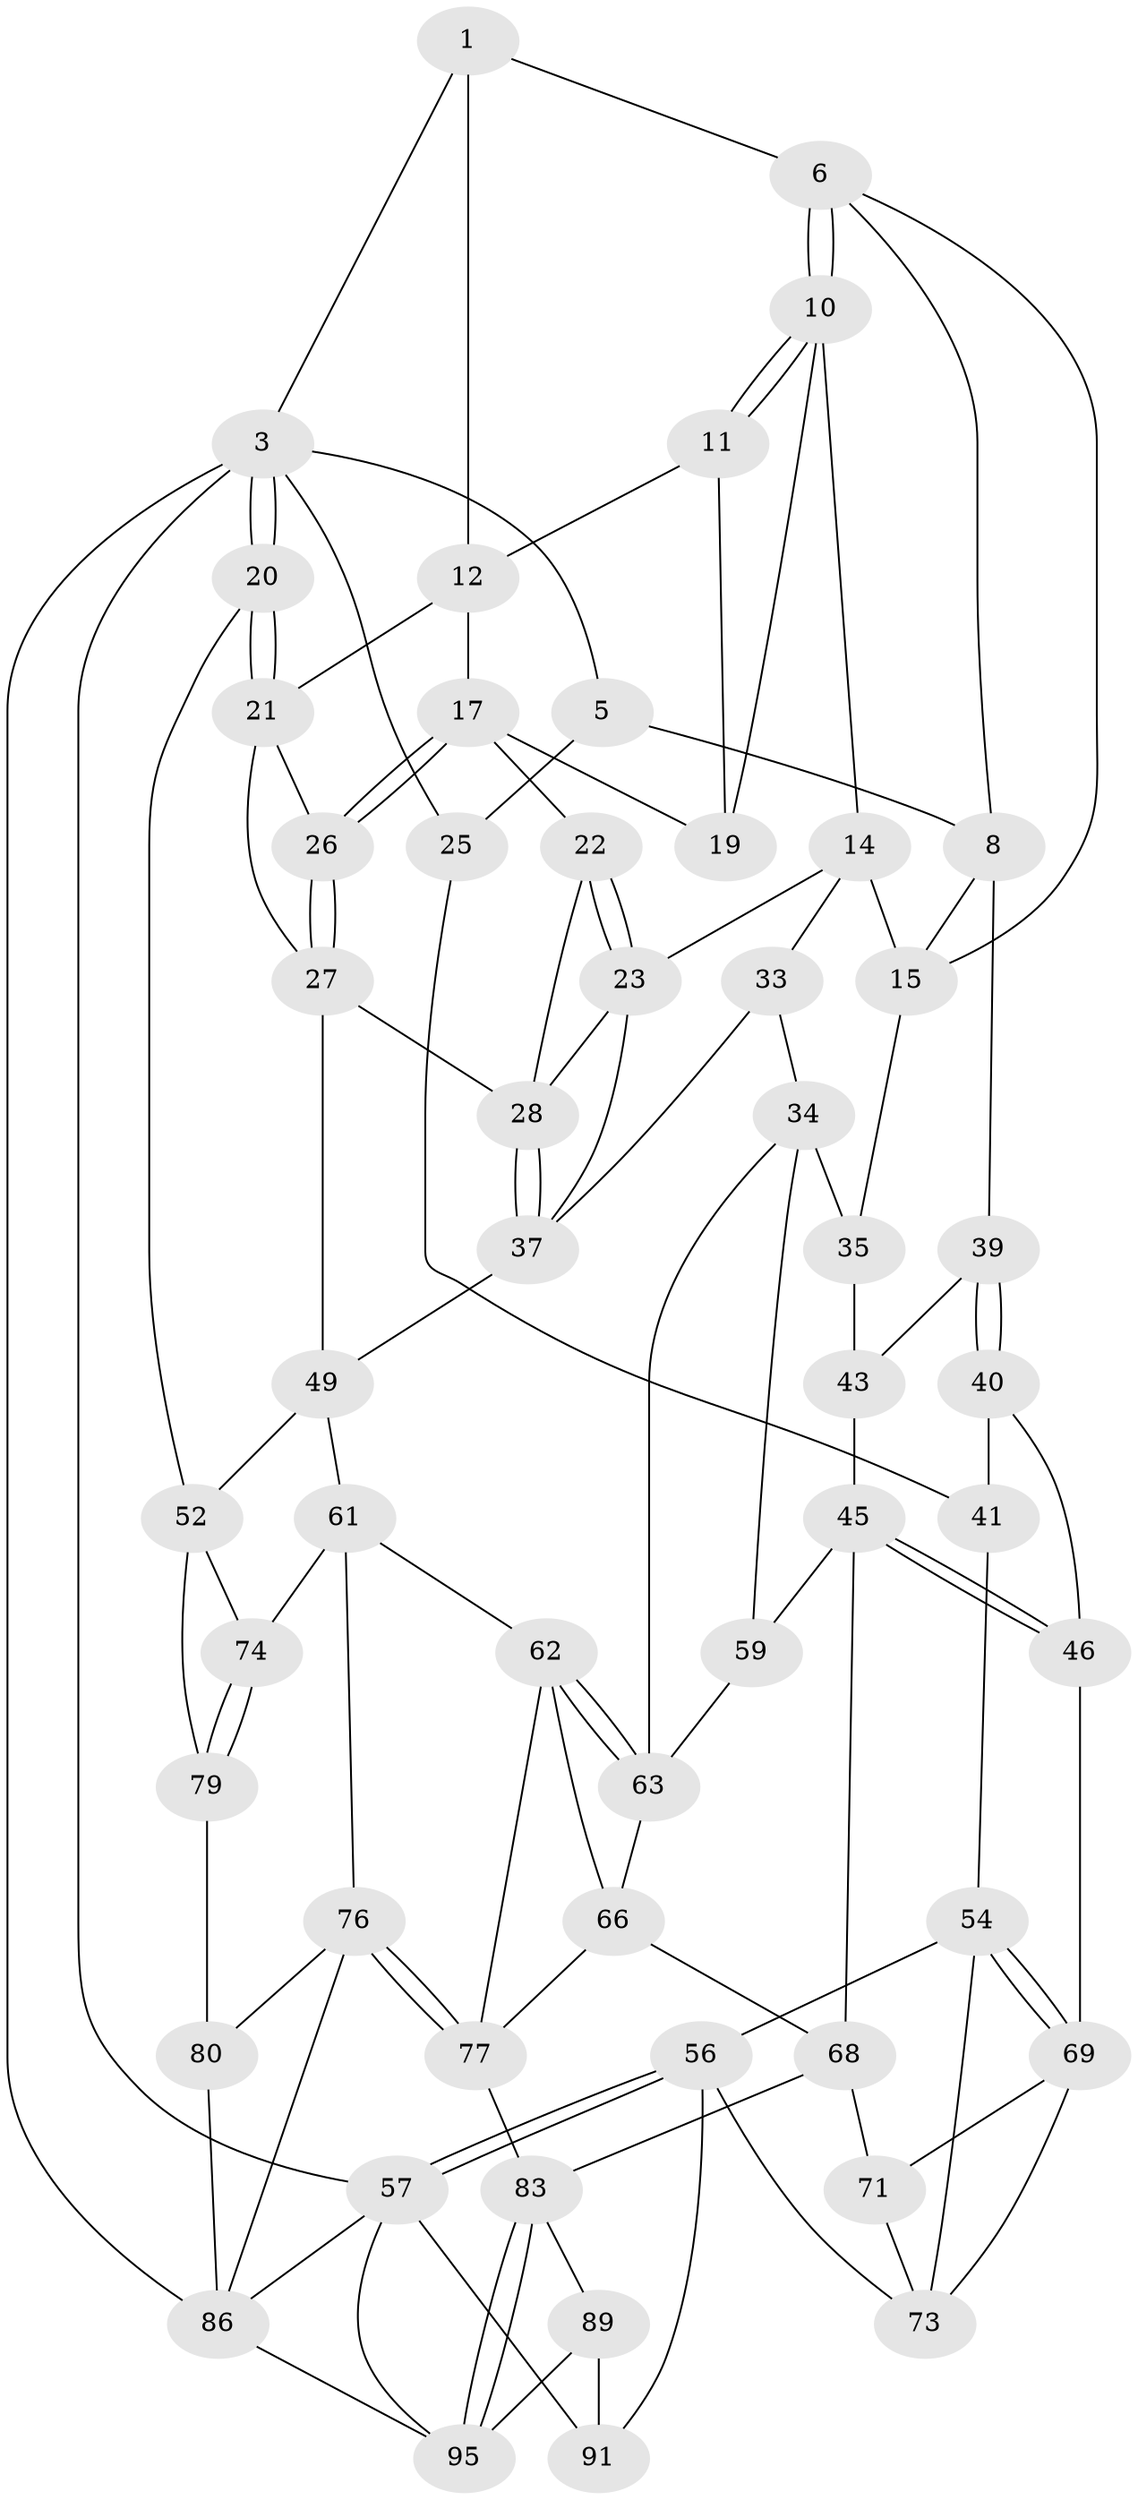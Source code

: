 // Generated by graph-tools (version 1.1) at 2025/24/03/03/25 07:24:38]
// undirected, 54 vertices, 115 edges
graph export_dot {
graph [start="1"]
  node [color=gray90,style=filled];
  1 [pos="+0.44659183922066564+0",super="+2"];
  3 [pos="+1+0",super="+4"];
  5 [pos="+0.28983185477470047+0",super="+9"];
  6 [pos="+0.44999517038106573+0",super="+7"];
  8 [pos="+0.22716083688621366+0.17103225788709947",super="+32"];
  10 [pos="+0.5438895364905865+0.049094086182697845",super="+13"];
  11 [pos="+0.6630954299148399+0.04892878832695479"];
  12 [pos="+0.9127272433519201+0",super="+16"];
  14 [pos="+0.5433694214972258+0.16514218337669434",super="+24"];
  15 [pos="+0.42269112894959243+0.18335325786306084",super="+31"];
  17 [pos="+0.8407301806939393+0.10895375944482807",super="+18"];
  19 [pos="+0.7053985883479268+0.10919748792389536"];
  20 [pos="+1+0.3036522225019371"];
  21 [pos="+1+0.2858473519777281",super="+30"];
  22 [pos="+0.6762891861517708+0.193920644271903"];
  23 [pos="+0.552546525482987+0.17785071513664794",super="+36"];
  25 [pos="+0+0"];
  26 [pos="+0.8236489907545034+0.2361098882325428"];
  27 [pos="+0.7808968667260988+0.3021290285822656",super="+48"];
  28 [pos="+0.7512910497457662+0.30239739904953145",super="+29"];
  33 [pos="+0.44655691230958056+0.3727601026939755"];
  34 [pos="+0.4043087754098435+0.37592727466214054",super="+58"];
  35 [pos="+0.40332140496853236+0.37556927876407775",super="+42"];
  37 [pos="+0.6244158853851107+0.36465156279603506",super="+38"];
  39 [pos="+0.16340984058245858+0.2516789856828708"];
  40 [pos="+0.16027391460561619+0.2528981571910837",super="+47"];
  41 [pos="+0+0",super="+51"];
  43 [pos="+0.1803138818615101+0.27846052559471923",super="+44"];
  45 [pos="+0.21596105376541352+0.5416368690723457",super="+60"];
  46 [pos="+0.18250914094774356+0.5373514990731473"];
  49 [pos="+0.8562943123180058+0.4929202672175843",super="+50"];
  52 [pos="+1+0.5392212554230543",super="+53"];
  54 [pos="+0+0.5250396333715988",super="+55"];
  56 [pos="+0+1",super="+88"];
  57 [pos="+0+1",super="+93"];
  59 [pos="+0.36195321815267617+0.581748437614736"];
  61 [pos="+0.6386118089463784+0.5660449031080962",super="+75"];
  62 [pos="+0.594480880990498+0.5787634309746973",super="+65"];
  63 [pos="+0.5048021544695876+0.5509844525562673",super="+64"];
  66 [pos="+0.4638333016580375+0.6669227181002223",super="+67"];
  68 [pos="+0.2624121202052362+0.6908705013255189",super="+70"];
  69 [pos="+0.16890741558901237+0.5432956116440565",super="+72"];
  71 [pos="+0.1419837097844499+0.7543366192502959"];
  73 [pos="+0+0.6957057791492461",super="+85"];
  74 [pos="+0.8471883483762815+0.6980645496541514"];
  76 [pos="+0.6612340004353691+0.8766492372595192",super="+81"];
  77 [pos="+0.49360676512439405+0.8217108926268103",super="+78"];
  79 [pos="+0.8519919307838161+0.8006576656787548",super="+82"];
  80 [pos="+0.7770602211644924+0.8733085276428648",super="+87"];
  83 [pos="+0.38205052835563713+0.8603027291992796",super="+84"];
  86 [pos="+1+1",super="+94"];
  89 [pos="+0.24814418338848912+0.8659074189060814",super="+90"];
  91 [pos="+0.0770140001669402+0.8421357418512229",super="+92"];
  95 [pos="+0.4408795914315558+1",super="+96"];
  1 -- 6;
  1 -- 3;
  1 -- 12;
  3 -- 20;
  3 -- 20;
  3 -- 86;
  3 -- 25;
  3 -- 5;
  3 -- 57;
  5 -- 8;
  5 -- 25;
  6 -- 10;
  6 -- 10;
  6 -- 8;
  6 -- 15;
  8 -- 39;
  8 -- 15;
  10 -- 11;
  10 -- 11;
  10 -- 19;
  10 -- 14;
  11 -- 12;
  11 -- 19;
  12 -- 17;
  12 -- 21;
  14 -- 15;
  14 -- 33;
  14 -- 23;
  15 -- 35;
  17 -- 26;
  17 -- 26;
  17 -- 19;
  17 -- 22;
  20 -- 21;
  20 -- 21;
  20 -- 52;
  21 -- 26;
  21 -- 27;
  22 -- 23;
  22 -- 23;
  22 -- 28;
  23 -- 37;
  23 -- 28;
  25 -- 41;
  26 -- 27;
  26 -- 27;
  27 -- 28;
  27 -- 49;
  28 -- 37;
  28 -- 37;
  33 -- 34;
  33 -- 37;
  34 -- 35;
  34 -- 59;
  34 -- 63;
  35 -- 43 [weight=2];
  37 -- 49;
  39 -- 40;
  39 -- 40;
  39 -- 43;
  40 -- 41 [weight=2];
  40 -- 46;
  41 -- 54;
  43 -- 45;
  45 -- 46;
  45 -- 46;
  45 -- 59;
  45 -- 68;
  46 -- 69;
  49 -- 61;
  49 -- 52;
  52 -- 79;
  52 -- 74;
  54 -- 69;
  54 -- 69;
  54 -- 56;
  54 -- 73;
  56 -- 57;
  56 -- 57;
  56 -- 73;
  56 -- 91;
  57 -- 86;
  57 -- 91;
  57 -- 95;
  59 -- 63;
  61 -- 62;
  61 -- 74;
  61 -- 76;
  62 -- 63;
  62 -- 63;
  62 -- 66;
  62 -- 77;
  63 -- 66;
  66 -- 68;
  66 -- 77;
  68 -- 83;
  68 -- 71;
  69 -- 73;
  69 -- 71;
  71 -- 73;
  74 -- 79;
  74 -- 79;
  76 -- 77;
  76 -- 77;
  76 -- 80;
  76 -- 86;
  77 -- 83;
  79 -- 80 [weight=2];
  80 -- 86;
  83 -- 95;
  83 -- 95;
  83 -- 89;
  86 -- 95;
  89 -- 95;
  89 -- 91 [weight=2];
}
